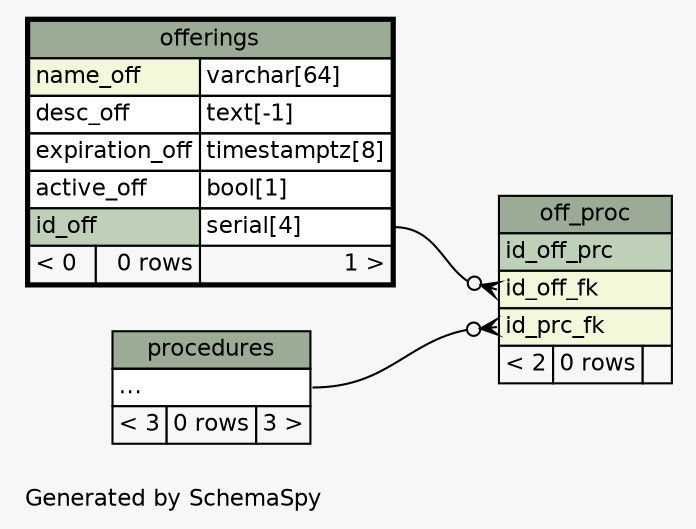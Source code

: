 // dot 2.26.3 on Linux 3.2.0-32-generic-pae
// SchemaSpy rev 590
digraph "twoDegreesRelationshipsDiagram" {
  graph [
    rankdir="RL"
    bgcolor="#f7f7f7"
    label="\nGenerated by SchemaSpy"
    labeljust="l"
    nodesep="0.18"
    ranksep="0.46"
    fontname="Helvetica"
    fontsize="11"
  ];
  node [
    fontname="Helvetica"
    fontsize="11"
    shape="plaintext"
  ];
  edge [
    arrowsize="0.8"
  ];
  "off_proc":"id_off_fk":w -> "offerings":"id_off.type":e [arrowhead=none dir=back arrowtail=crowodot];
  "off_proc":"id_prc_fk":w -> "procedures":"elipses":e [arrowhead=none dir=back arrowtail=crowodot];
  "off_proc" [
    label=<
    <TABLE BORDER="0" CELLBORDER="1" CELLSPACING="0" BGCOLOR="#ffffff">
      <TR><TD COLSPAN="3" BGCOLOR="#9bab96" ALIGN="CENTER">off_proc</TD></TR>
      <TR><TD PORT="id_off_prc" COLSPAN="3" BGCOLOR="#bed1b8" ALIGN="LEFT">id_off_prc</TD></TR>
      <TR><TD PORT="id_off_fk" COLSPAN="3" BGCOLOR="#f4f7da" ALIGN="LEFT">id_off_fk</TD></TR>
      <TR><TD PORT="id_prc_fk" COLSPAN="3" BGCOLOR="#f4f7da" ALIGN="LEFT">id_prc_fk</TD></TR>
      <TR><TD ALIGN="LEFT" BGCOLOR="#f7f7f7">&lt; 2</TD><TD ALIGN="RIGHT" BGCOLOR="#f7f7f7">0 rows</TD><TD ALIGN="RIGHT" BGCOLOR="#f7f7f7">  </TD></TR>
    </TABLE>>
    URL="off_proc.html"
    tooltip="off_proc"
  ];
  "offerings" [
    label=<
    <TABLE BORDER="2" CELLBORDER="1" CELLSPACING="0" BGCOLOR="#ffffff">
      <TR><TD COLSPAN="3" BGCOLOR="#9bab96" ALIGN="CENTER">offerings</TD></TR>
      <TR><TD PORT="name_off" COLSPAN="2" BGCOLOR="#f4f7da" ALIGN="LEFT">name_off</TD><TD PORT="name_off.type" ALIGN="LEFT">varchar[64]</TD></TR>
      <TR><TD PORT="desc_off" COLSPAN="2" ALIGN="LEFT">desc_off</TD><TD PORT="desc_off.type" ALIGN="LEFT">text[-1]</TD></TR>
      <TR><TD PORT="expiration_off" COLSPAN="2" ALIGN="LEFT">expiration_off</TD><TD PORT="expiration_off.type" ALIGN="LEFT">timestamptz[8]</TD></TR>
      <TR><TD PORT="active_off" COLSPAN="2" ALIGN="LEFT">active_off</TD><TD PORT="active_off.type" ALIGN="LEFT">bool[1]</TD></TR>
      <TR><TD PORT="id_off" COLSPAN="2" BGCOLOR="#bed1b8" ALIGN="LEFT">id_off</TD><TD PORT="id_off.type" ALIGN="LEFT">serial[4]</TD></TR>
      <TR><TD ALIGN="LEFT" BGCOLOR="#f7f7f7">&lt; 0</TD><TD ALIGN="RIGHT" BGCOLOR="#f7f7f7">0 rows</TD><TD ALIGN="RIGHT" BGCOLOR="#f7f7f7">1 &gt;</TD></TR>
    </TABLE>>
    URL="offerings.html"
    tooltip="offerings"
  ];
  "procedures" [
    label=<
    <TABLE BORDER="0" CELLBORDER="1" CELLSPACING="0" BGCOLOR="#ffffff">
      <TR><TD COLSPAN="3" BGCOLOR="#9bab96" ALIGN="CENTER">procedures</TD></TR>
      <TR><TD PORT="elipses" COLSPAN="3" ALIGN="LEFT">...</TD></TR>
      <TR><TD ALIGN="LEFT" BGCOLOR="#f7f7f7">&lt; 3</TD><TD ALIGN="RIGHT" BGCOLOR="#f7f7f7">0 rows</TD><TD ALIGN="RIGHT" BGCOLOR="#f7f7f7">3 &gt;</TD></TR>
    </TABLE>>
    URL="procedures.html"
    tooltip="procedures"
  ];
}
